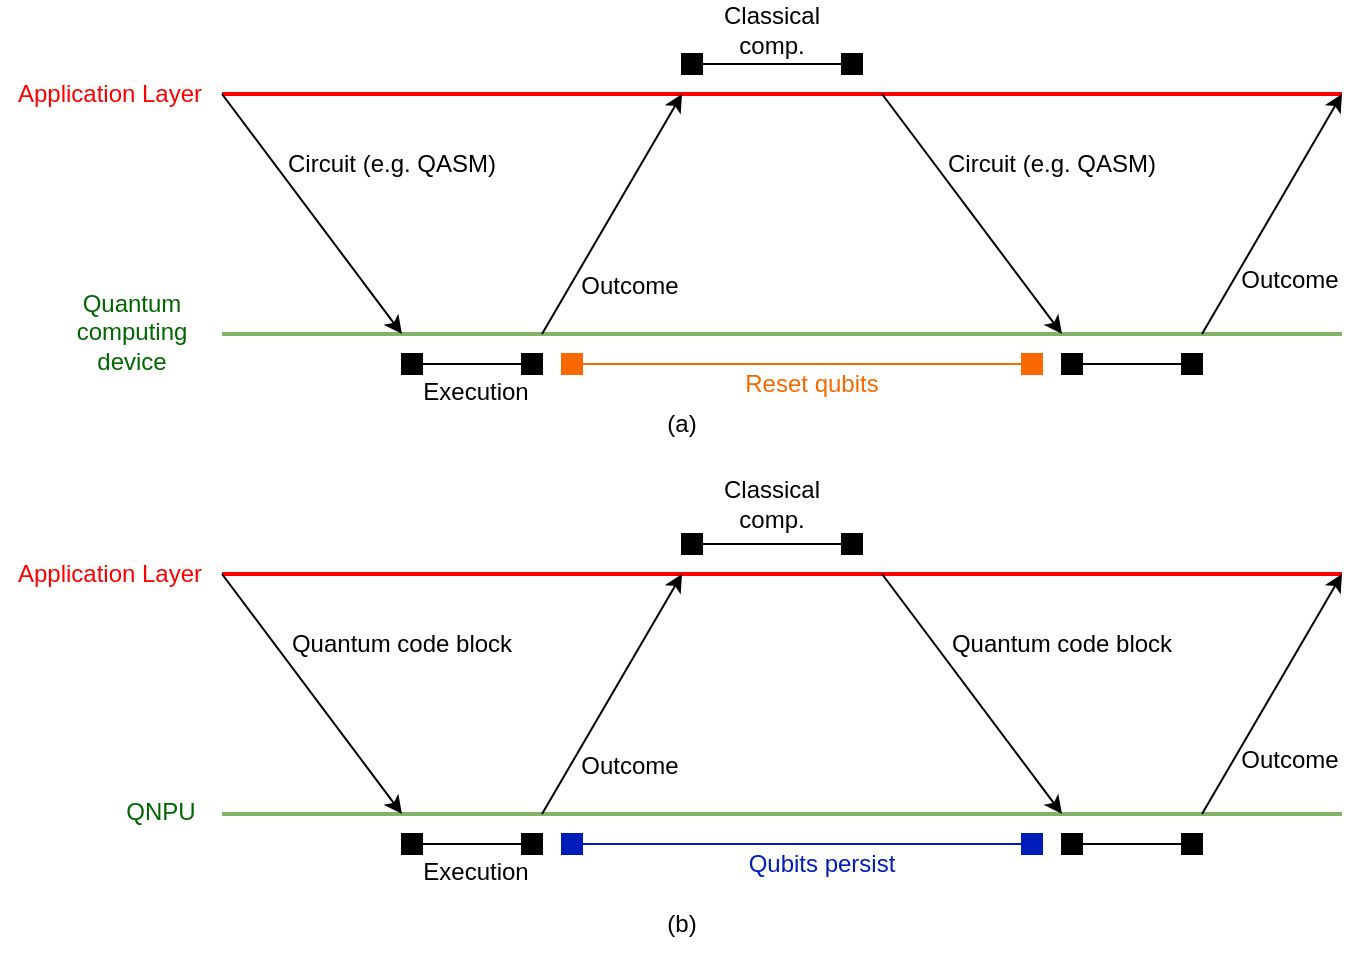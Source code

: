 <mxfile version="24.8.3">
    <diagram id="GXOfyXI1hKdeZPIsg9Lf" name="Page-1">
        <mxGraphModel dx="1264" dy="225" grid="1" gridSize="10" guides="1" tooltips="1" connect="1" arrows="1" fold="1" page="1" pageScale="1" pageWidth="850" pageHeight="1100" math="0" shadow="0">
            <root>
                <mxCell id="0"/>
                <mxCell id="1" parent="0"/>
                <mxCell id="2" value="" style="endArrow=none;html=1;fillColor=#f8cecc;strokeColor=#FF0000;strokeWidth=2;" edge="1" parent="1">
                    <mxGeometry width="50" height="50" relative="1" as="geometry">
                        <mxPoint x="80" y="120" as="sourcePoint"/>
                        <mxPoint x="640" y="120" as="targetPoint"/>
                    </mxGeometry>
                </mxCell>
                <mxCell id="3" value="" style="endArrow=none;html=1;fillColor=#d5e8d4;strokeColor=#82b366;strokeWidth=2;" edge="1" parent="1">
                    <mxGeometry width="50" height="50" relative="1" as="geometry">
                        <mxPoint x="80" y="240" as="sourcePoint"/>
                        <mxPoint x="640" y="240" as="targetPoint"/>
                    </mxGeometry>
                </mxCell>
                <mxCell id="4" value="" style="endArrow=classic;html=1;" edge="1" parent="1">
                    <mxGeometry width="50" height="50" relative="1" as="geometry">
                        <mxPoint x="80" y="120" as="sourcePoint"/>
                        <mxPoint x="170" y="240" as="targetPoint"/>
                    </mxGeometry>
                </mxCell>
                <mxCell id="5" value="" style="endArrow=classic;html=1;" edge="1" parent="1">
                    <mxGeometry width="50" height="50" relative="1" as="geometry">
                        <mxPoint x="240" y="240" as="sourcePoint"/>
                        <mxPoint x="310" y="120" as="targetPoint"/>
                    </mxGeometry>
                </mxCell>
                <mxCell id="6" value="" style="endArrow=classic;html=1;" edge="1" parent="1">
                    <mxGeometry width="50" height="50" relative="1" as="geometry">
                        <mxPoint x="410" y="120" as="sourcePoint"/>
                        <mxPoint x="500" y="240" as="targetPoint"/>
                    </mxGeometry>
                </mxCell>
                <mxCell id="7" value="" style="endArrow=classic;html=1;" edge="1" parent="1">
                    <mxGeometry width="50" height="50" relative="1" as="geometry">
                        <mxPoint x="570" y="240" as="sourcePoint"/>
                        <mxPoint x="640" y="120" as="targetPoint"/>
                    </mxGeometry>
                </mxCell>
                <mxCell id="10" style="edgeStyle=none;html=1;exitX=1;exitY=0.5;exitDx=0;exitDy=0;entryX=0;entryY=0.5;entryDx=0;entryDy=0;endArrow=none;endFill=0;" edge="1" parent="1" source="8" target="9">
                    <mxGeometry relative="1" as="geometry"/>
                </mxCell>
                <mxCell id="8" value="" style="rounded=0;whiteSpace=wrap;html=1;fillColor=#000000;" vertex="1" parent="1">
                    <mxGeometry x="170" y="250" width="10" height="10" as="geometry"/>
                </mxCell>
                <mxCell id="9" value="" style="rounded=0;whiteSpace=wrap;html=1;fillColor=#000000;" vertex="1" parent="1">
                    <mxGeometry x="230" y="250" width="10" height="10" as="geometry"/>
                </mxCell>
                <mxCell id="11" value="Execution" style="text;html=1;align=center;verticalAlign=middle;whiteSpace=wrap;rounded=0;" vertex="1" parent="1">
                    <mxGeometry x="177" y="254" width="60" height="30" as="geometry"/>
                </mxCell>
                <mxCell id="15" style="edgeStyle=none;html=1;exitX=1;exitY=0.5;exitDx=0;exitDy=0;entryX=0;entryY=0.5;entryDx=0;entryDy=0;endArrow=none;endFill=0;fillColor=#fa6800;strokeColor=#FA6800;" edge="1" parent="1" source="16" target="17">
                    <mxGeometry relative="1" as="geometry"/>
                </mxCell>
                <mxCell id="16" value="" style="rounded=0;whiteSpace=wrap;html=1;fillColor=#fa6800;strokeColor=#FA6800;fontColor=#000000;" vertex="1" parent="1">
                    <mxGeometry x="250" y="250" width="10" height="10" as="geometry"/>
                </mxCell>
                <mxCell id="17" value="" style="rounded=0;whiteSpace=wrap;html=1;fillColor=#fa6800;strokeColor=#FA6800;fontColor=#000000;" vertex="1" parent="1">
                    <mxGeometry x="480" y="250" width="10" height="10" as="geometry"/>
                </mxCell>
                <mxCell id="19" style="edgeStyle=none;html=1;exitX=1;exitY=0.5;exitDx=0;exitDy=0;entryX=0;entryY=0.5;entryDx=0;entryDy=0;endArrow=none;endFill=0;" edge="1" parent="1" source="20" target="21">
                    <mxGeometry relative="1" as="geometry"/>
                </mxCell>
                <mxCell id="20" value="" style="rounded=0;whiteSpace=wrap;html=1;fillColor=#000000;" vertex="1" parent="1">
                    <mxGeometry x="500" y="250" width="10" height="10" as="geometry"/>
                </mxCell>
                <mxCell id="21" value="" style="rounded=0;whiteSpace=wrap;html=1;fillColor=#000000;" vertex="1" parent="1">
                    <mxGeometry x="560" y="250" width="10" height="10" as="geometry"/>
                </mxCell>
                <mxCell id="22" style="edgeStyle=none;html=1;exitX=1;exitY=0.5;exitDx=0;exitDy=0;entryX=0;entryY=0.5;entryDx=0;entryDy=0;endArrow=none;endFill=0;" edge="1" parent="1" source="23" target="24">
                    <mxGeometry relative="1" as="geometry"/>
                </mxCell>
                <mxCell id="23" value="" style="rounded=0;whiteSpace=wrap;html=1;fillColor=#000000;" vertex="1" parent="1">
                    <mxGeometry x="310" y="100" width="10" height="10" as="geometry"/>
                </mxCell>
                <mxCell id="24" value="" style="rounded=0;whiteSpace=wrap;html=1;fillColor=#000000;" vertex="1" parent="1">
                    <mxGeometry x="390" y="100" width="10" height="10" as="geometry"/>
                </mxCell>
                <mxCell id="26" value="Reset qubits" style="text;html=1;align=center;verticalAlign=middle;whiteSpace=wrap;rounded=0;fontColor=#FA6800;" vertex="1" parent="1">
                    <mxGeometry x="340" y="250" width="70" height="30" as="geometry"/>
                </mxCell>
                <mxCell id="28" value="Classical comp." style="text;html=1;align=center;verticalAlign=middle;whiteSpace=wrap;rounded=0;" vertex="1" parent="1">
                    <mxGeometry x="325" y="73" width="60" height="30" as="geometry"/>
                </mxCell>
                <mxCell id="29" value="Circuit (e.g. QASM)" style="text;html=1;align=center;verticalAlign=middle;whiteSpace=wrap;rounded=0;" vertex="1" parent="1">
                    <mxGeometry x="110" y="140" width="110" height="30" as="geometry"/>
                </mxCell>
                <mxCell id="30" value="Outcome" style="text;html=1;align=center;verticalAlign=middle;whiteSpace=wrap;rounded=0;" vertex="1" parent="1">
                    <mxGeometry x="254" y="201" width="60" height="30" as="geometry"/>
                </mxCell>
                <mxCell id="32" value="Circuit (e.g. QASM)" style="text;html=1;align=center;verticalAlign=middle;whiteSpace=wrap;rounded=0;" vertex="1" parent="1">
                    <mxGeometry x="440" y="140" width="110" height="30" as="geometry"/>
                </mxCell>
                <mxCell id="33" value="Outcome" style="text;html=1;align=center;verticalAlign=middle;whiteSpace=wrap;rounded=0;" vertex="1" parent="1">
                    <mxGeometry x="584" y="198" width="60" height="30" as="geometry"/>
                </mxCell>
                <mxCell id="34" value="Application Layer" style="text;html=1;align=center;verticalAlign=middle;whiteSpace=wrap;rounded=0;fontColor=#FF0000;" vertex="1" parent="1">
                    <mxGeometry x="-31" y="105" width="110" height="30" as="geometry"/>
                </mxCell>
                <mxCell id="36" value="Quantum computing device" style="text;html=1;align=center;verticalAlign=middle;whiteSpace=wrap;rounded=0;fontColor=#006600;" vertex="1" parent="1">
                    <mxGeometry y="224" width="70" height="30" as="geometry"/>
                </mxCell>
                <mxCell id="37" value="" style="endArrow=none;html=1;fillColor=#f8cecc;strokeColor=#FF0000;strokeWidth=2;" edge="1" parent="1">
                    <mxGeometry width="50" height="50" relative="1" as="geometry">
                        <mxPoint x="80" y="360" as="sourcePoint"/>
                        <mxPoint x="640" y="360" as="targetPoint"/>
                    </mxGeometry>
                </mxCell>
                <mxCell id="38" value="" style="endArrow=none;html=1;fillColor=#d5e8d4;strokeColor=#82b366;strokeWidth=2;" edge="1" parent="1">
                    <mxGeometry width="50" height="50" relative="1" as="geometry">
                        <mxPoint x="80" y="480" as="sourcePoint"/>
                        <mxPoint x="640" y="480" as="targetPoint"/>
                    </mxGeometry>
                </mxCell>
                <mxCell id="39" value="" style="endArrow=classic;html=1;" edge="1" parent="1">
                    <mxGeometry width="50" height="50" relative="1" as="geometry">
                        <mxPoint x="80" y="360" as="sourcePoint"/>
                        <mxPoint x="170" y="480" as="targetPoint"/>
                    </mxGeometry>
                </mxCell>
                <mxCell id="40" value="" style="endArrow=classic;html=1;" edge="1" parent="1">
                    <mxGeometry width="50" height="50" relative="1" as="geometry">
                        <mxPoint x="240" y="480" as="sourcePoint"/>
                        <mxPoint x="310" y="360" as="targetPoint"/>
                    </mxGeometry>
                </mxCell>
                <mxCell id="41" value="" style="endArrow=classic;html=1;" edge="1" parent="1">
                    <mxGeometry width="50" height="50" relative="1" as="geometry">
                        <mxPoint x="410" y="360" as="sourcePoint"/>
                        <mxPoint x="500" y="480" as="targetPoint"/>
                    </mxGeometry>
                </mxCell>
                <mxCell id="42" value="" style="endArrow=classic;html=1;" edge="1" parent="1">
                    <mxGeometry width="50" height="50" relative="1" as="geometry">
                        <mxPoint x="570" y="480" as="sourcePoint"/>
                        <mxPoint x="640" y="360" as="targetPoint"/>
                    </mxGeometry>
                </mxCell>
                <mxCell id="43" style="edgeStyle=none;html=1;exitX=1;exitY=0.5;exitDx=0;exitDy=0;entryX=0;entryY=0.5;entryDx=0;entryDy=0;endArrow=none;endFill=0;" edge="1" parent="1" source="44" target="45">
                    <mxGeometry relative="1" as="geometry"/>
                </mxCell>
                <mxCell id="44" value="" style="rounded=0;whiteSpace=wrap;html=1;fillColor=#000000;" vertex="1" parent="1">
                    <mxGeometry x="170" y="490" width="10" height="10" as="geometry"/>
                </mxCell>
                <mxCell id="45" value="" style="rounded=0;whiteSpace=wrap;html=1;fillColor=#000000;" vertex="1" parent="1">
                    <mxGeometry x="230" y="490" width="10" height="10" as="geometry"/>
                </mxCell>
                <mxCell id="46" value="Execution" style="text;html=1;align=center;verticalAlign=middle;whiteSpace=wrap;rounded=0;" vertex="1" parent="1">
                    <mxGeometry x="177" y="494" width="60" height="30" as="geometry"/>
                </mxCell>
                <mxCell id="47" style="edgeStyle=none;html=1;exitX=1;exitY=0.5;exitDx=0;exitDy=0;entryX=0;entryY=0.5;entryDx=0;entryDy=0;endArrow=none;endFill=0;fillColor=#0050ef;strokeColor=#001DBC;" edge="1" parent="1" source="48" target="49">
                    <mxGeometry relative="1" as="geometry"/>
                </mxCell>
                <mxCell id="48" value="" style="rounded=0;whiteSpace=wrap;html=1;fillColor=#001DBC;strokeColor=#001DBC;fontColor=#ffffff;" vertex="1" parent="1">
                    <mxGeometry x="250" y="490" width="10" height="10" as="geometry"/>
                </mxCell>
                <mxCell id="49" value="" style="rounded=0;whiteSpace=wrap;html=1;fillColor=#001DBC;strokeColor=#001DBC;fontColor=#ffffff;" vertex="1" parent="1">
                    <mxGeometry x="480" y="490" width="10" height="10" as="geometry"/>
                </mxCell>
                <mxCell id="50" style="edgeStyle=none;html=1;exitX=1;exitY=0.5;exitDx=0;exitDy=0;entryX=0;entryY=0.5;entryDx=0;entryDy=0;endArrow=none;endFill=0;" edge="1" parent="1" source="51" target="52">
                    <mxGeometry relative="1" as="geometry"/>
                </mxCell>
                <mxCell id="51" value="" style="rounded=0;whiteSpace=wrap;html=1;fillColor=#000000;" vertex="1" parent="1">
                    <mxGeometry x="500" y="490" width="10" height="10" as="geometry"/>
                </mxCell>
                <mxCell id="52" value="" style="rounded=0;whiteSpace=wrap;html=1;fillColor=#000000;" vertex="1" parent="1">
                    <mxGeometry x="560" y="490" width="10" height="10" as="geometry"/>
                </mxCell>
                <mxCell id="53" style="edgeStyle=none;html=1;exitX=1;exitY=0.5;exitDx=0;exitDy=0;entryX=0;entryY=0.5;entryDx=0;entryDy=0;endArrow=none;endFill=0;" edge="1" parent="1" source="54" target="55">
                    <mxGeometry relative="1" as="geometry"/>
                </mxCell>
                <mxCell id="54" value="" style="rounded=0;whiteSpace=wrap;html=1;fillColor=#000000;" vertex="1" parent="1">
                    <mxGeometry x="310" y="340" width="10" height="10" as="geometry"/>
                </mxCell>
                <mxCell id="55" value="" style="rounded=0;whiteSpace=wrap;html=1;fillColor=#000000;" vertex="1" parent="1">
                    <mxGeometry x="390" y="340" width="10" height="10" as="geometry"/>
                </mxCell>
                <mxCell id="56" value="Qubits persist" style="text;html=1;align=center;verticalAlign=middle;whiteSpace=wrap;rounded=0;fontColor=#001DBC;" vertex="1" parent="1">
                    <mxGeometry x="340" y="490" width="80" height="30" as="geometry"/>
                </mxCell>
                <mxCell id="57" value="Classical comp." style="text;html=1;align=center;verticalAlign=middle;whiteSpace=wrap;rounded=0;" vertex="1" parent="1">
                    <mxGeometry x="325" y="310" width="60" height="30" as="geometry"/>
                </mxCell>
                <mxCell id="58" value="Quantum code block" style="text;html=1;align=center;verticalAlign=middle;whiteSpace=wrap;rounded=0;" vertex="1" parent="1">
                    <mxGeometry x="110" y="380" width="120" height="30" as="geometry"/>
                </mxCell>
                <mxCell id="59" value="Outcome" style="text;html=1;align=center;verticalAlign=middle;whiteSpace=wrap;rounded=0;" vertex="1" parent="1">
                    <mxGeometry x="254" y="441" width="60" height="30" as="geometry"/>
                </mxCell>
                <mxCell id="61" value="Outcome" style="text;html=1;align=center;verticalAlign=middle;whiteSpace=wrap;rounded=0;" vertex="1" parent="1">
                    <mxGeometry x="584" y="438" width="60" height="30" as="geometry"/>
                </mxCell>
                <mxCell id="62" value="Application Layer" style="text;html=1;align=center;verticalAlign=middle;whiteSpace=wrap;rounded=0;fontColor=#FF0000;" vertex="1" parent="1">
                    <mxGeometry x="-31" y="345" width="110" height="30" as="geometry"/>
                </mxCell>
                <mxCell id="63" value="QNPU" style="text;html=1;align=center;verticalAlign=middle;whiteSpace=wrap;rounded=0;fontColor=#006600;" vertex="1" parent="1">
                    <mxGeometry x="20" y="464" width="59" height="30" as="geometry"/>
                </mxCell>
                <mxCell id="64" value="Quantum code block" style="text;html=1;align=center;verticalAlign=middle;whiteSpace=wrap;rounded=0;" vertex="1" parent="1">
                    <mxGeometry x="440" y="380" width="120" height="30" as="geometry"/>
                </mxCell>
                <mxCell id="65" value="(a)" style="text;html=1;align=center;verticalAlign=middle;whiteSpace=wrap;rounded=0;" vertex="1" parent="1">
                    <mxGeometry x="280" y="270" width="60" height="30" as="geometry"/>
                </mxCell>
                <mxCell id="66" value="(b)" style="text;html=1;align=center;verticalAlign=middle;whiteSpace=wrap;rounded=0;" vertex="1" parent="1">
                    <mxGeometry x="280" y="520" width="60" height="30" as="geometry"/>
                </mxCell>
            </root>
        </mxGraphModel>
    </diagram>
</mxfile>